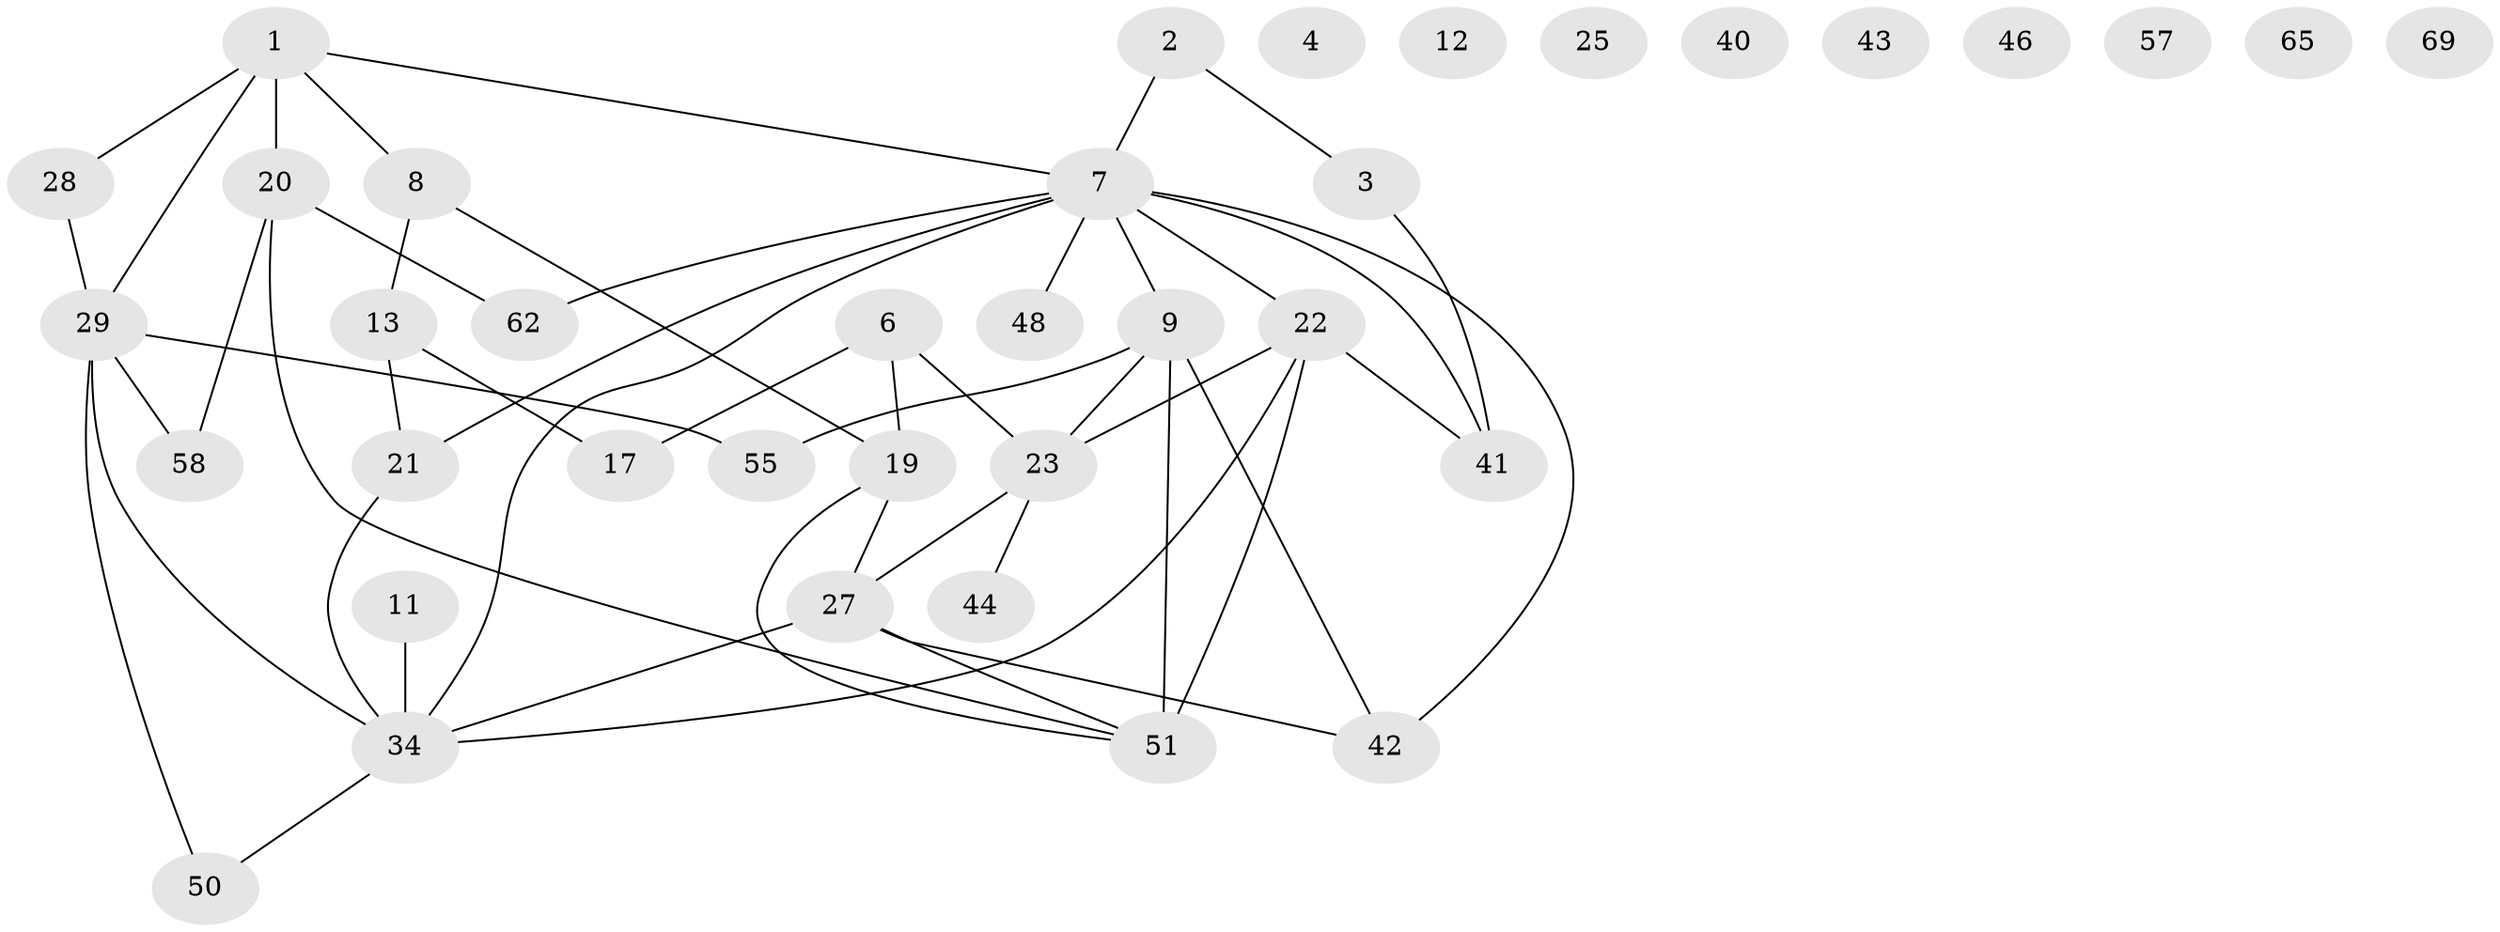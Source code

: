 // original degree distribution, {2: 0.28378378378378377, 1: 0.16216216216216217, 0: 0.10810810810810811, 3: 0.16216216216216217, 4: 0.20270270270270271, 6: 0.05405405405405406, 5: 0.02702702702702703}
// Generated by graph-tools (version 1.1) at 2025/13/03/09/25 04:13:08]
// undirected, 37 vertices, 49 edges
graph export_dot {
graph [start="1"]
  node [color=gray90,style=filled];
  1 [super="+24+18"];
  2 [super="+71"];
  3 [super="+5"];
  4;
  6 [super="+60+10"];
  7 [super="+14+49"];
  8 [super="+15"];
  9 [super="+16"];
  11;
  12;
  13;
  17 [super="+52"];
  19 [super="+47"];
  20 [super="+37+38"];
  21 [super="+30"];
  22 [super="+54"];
  23 [super="+64+26"];
  25 [super="+67"];
  27 [super="+31"];
  28;
  29 [super="+33"];
  34 [super="+56"];
  40;
  41;
  42 [super="+53"];
  43;
  44;
  46;
  48;
  50;
  51 [super="+63+61"];
  55;
  57;
  58;
  62;
  65;
  69;
  1 -- 20 [weight=2];
  1 -- 7;
  1 -- 8;
  1 -- 28;
  1 -- 29 [weight=2];
  2 -- 3;
  2 -- 7;
  3 -- 41;
  6 -- 23;
  6 -- 19;
  6 -- 17;
  7 -- 41;
  7 -- 48;
  7 -- 22;
  7 -- 34;
  7 -- 21;
  7 -- 9;
  7 -- 42;
  7 -- 62;
  8 -- 19;
  8 -- 13;
  9 -- 55;
  9 -- 51 [weight=3];
  9 -- 23;
  9 -- 42;
  11 -- 34;
  13 -- 21;
  13 -- 17;
  19 -- 27;
  19 -- 51;
  20 -- 58;
  20 -- 62;
  20 -- 51;
  21 -- 34;
  22 -- 34;
  22 -- 51;
  22 -- 23;
  22 -- 41;
  23 -- 44;
  23 -- 27;
  27 -- 34;
  27 -- 42;
  27 -- 51;
  28 -- 29;
  29 -- 34;
  29 -- 50;
  29 -- 55;
  29 -- 58;
  34 -- 50;
}
